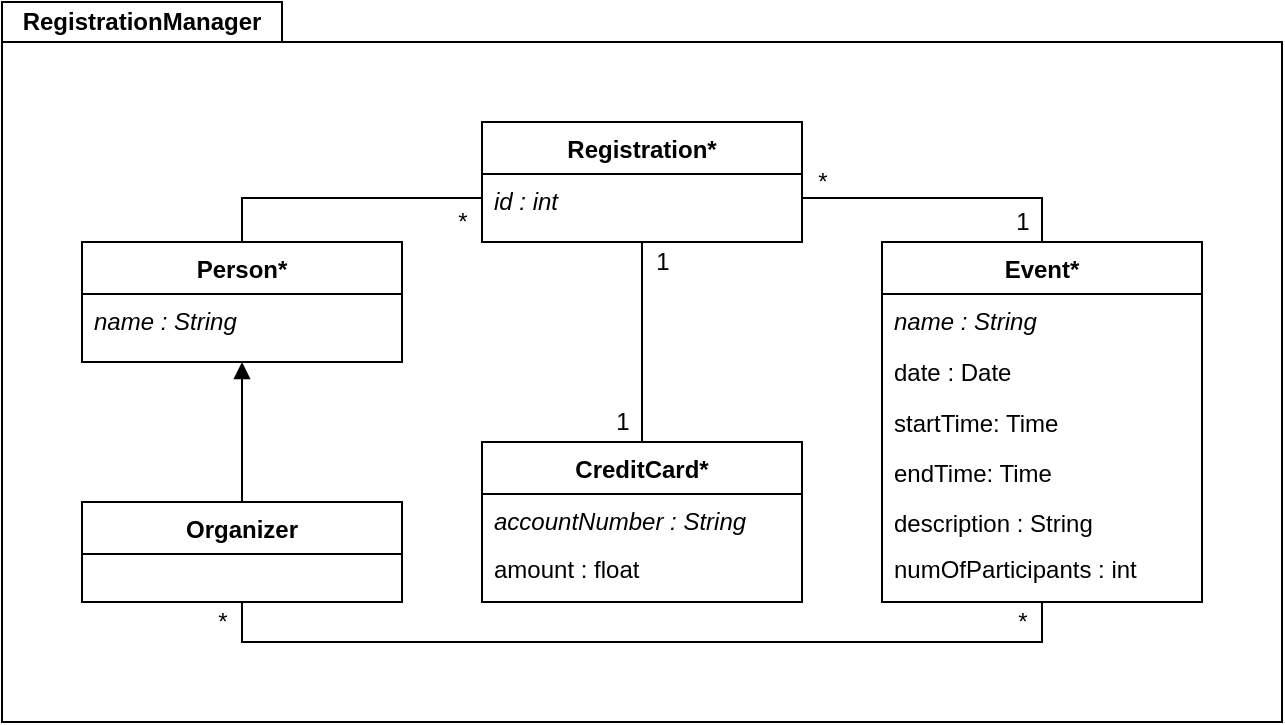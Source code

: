 <mxfile version="13.3.1" type="device"><diagram id="C5RBs43oDa-KdzZeNtuy" name="Page-1"><mxGraphModel dx="1186" dy="474" grid="1" gridSize="10" guides="1" tooltips="1" connect="1" arrows="1" fold="1" page="1" pageScale="1" pageWidth="827" pageHeight="1169" math="0" shadow="0"><root><mxCell id="WIyWlLk6GJQsqaUBKTNV-0"/><mxCell id="WIyWlLk6GJQsqaUBKTNV-1" parent="WIyWlLk6GJQsqaUBKTNV-0"/><mxCell id="tWbyScTMr7hwxtyfvWm0-38" value="" style="html=1;fillColor=none;" vertex="1" parent="WIyWlLk6GJQsqaUBKTNV-1"><mxGeometry x="80" y="120" width="640" height="340" as="geometry"/></mxCell><mxCell id="tWbyScTMr7hwxtyfvWm0-16" style="edgeStyle=orthogonalEdgeStyle;rounded=0;orthogonalLoop=1;jettySize=auto;html=1;exitX=0.5;exitY=0;exitDx=0;exitDy=0;entryX=0.5;entryY=1;entryDx=0;entryDy=0;endArrow=block;endFill=1;" edge="1" parent="WIyWlLk6GJQsqaUBKTNV-1" source="tWbyScTMr7hwxtyfvWm0-14" target="zkfFHV4jXpPFQw0GAbJ--0"><mxGeometry relative="1" as="geometry"/></mxCell><mxCell id="tWbyScTMr7hwxtyfvWm0-35" style="edgeStyle=orthogonalEdgeStyle;rounded=0;orthogonalLoop=1;jettySize=auto;html=1;exitX=0.5;exitY=0;exitDx=0;exitDy=0;entryX=0;entryY=0.5;entryDx=0;entryDy=0;endArrow=none;endFill=0;startArrow=none;startFill=0;" edge="1" parent="WIyWlLk6GJQsqaUBKTNV-1" source="zkfFHV4jXpPFQw0GAbJ--0" target="tWbyScTMr7hwxtyfvWm0-18"><mxGeometry relative="1" as="geometry"/></mxCell><mxCell id="tWbyScTMr7hwxtyfvWm0-17" value="Registration*" style="swimlane;fontStyle=1;align=center;verticalAlign=top;childLayout=stackLayout;horizontal=1;startSize=26;horizontalStack=0;resizeParent=1;resizeLast=0;collapsible=1;marginBottom=0;rounded=0;shadow=0;strokeWidth=1;" vertex="1" parent="WIyWlLk6GJQsqaUBKTNV-1"><mxGeometry x="320" y="160" width="160" height="60" as="geometry"><mxRectangle x="230" y="140" width="160" height="26" as="alternateBounds"/></mxGeometry></mxCell><mxCell id="tWbyScTMr7hwxtyfvWm0-18" value="id : int" style="text;align=left;verticalAlign=top;spacingLeft=4;spacingRight=4;overflow=hidden;rotatable=0;points=[[0,0.5],[1,0.5]];portConstraint=eastwest;fontStyle=2" vertex="1" parent="tWbyScTMr7hwxtyfvWm0-17"><mxGeometry y="26" width="160" height="24" as="geometry"/></mxCell><mxCell id="tWbyScTMr7hwxtyfvWm0-36" style="edgeStyle=orthogonalEdgeStyle;rounded=0;orthogonalLoop=1;jettySize=auto;html=1;exitX=0.5;exitY=0;exitDx=0;exitDy=0;entryX=0.5;entryY=1;entryDx=0;entryDy=0;endArrow=none;endFill=0;startArrow=none;startFill=0;" edge="1" parent="WIyWlLk6GJQsqaUBKTNV-1" source="tWbyScTMr7hwxtyfvWm0-4" target="tWbyScTMr7hwxtyfvWm0-17"><mxGeometry relative="1" as="geometry"/></mxCell><mxCell id="tWbyScTMr7hwxtyfvWm0-37" style="edgeStyle=orthogonalEdgeStyle;rounded=0;orthogonalLoop=1;jettySize=auto;html=1;exitX=0.5;exitY=0;exitDx=0;exitDy=0;entryX=1;entryY=0.5;entryDx=0;entryDy=0;endArrow=none;endFill=0;startArrow=none;startFill=0;" edge="1" parent="WIyWlLk6GJQsqaUBKTNV-1" source="tWbyScTMr7hwxtyfvWm0-1" target="tWbyScTMr7hwxtyfvWm0-18"><mxGeometry relative="1" as="geometry"/></mxCell><mxCell id="tWbyScTMr7hwxtyfvWm0-4" value="CreditCard*" style="swimlane;fontStyle=1;align=center;verticalAlign=top;childLayout=stackLayout;horizontal=1;startSize=26;horizontalStack=0;resizeParent=1;resizeLast=0;collapsible=1;marginBottom=0;rounded=0;shadow=0;strokeWidth=1;" vertex="1" parent="WIyWlLk6GJQsqaUBKTNV-1"><mxGeometry x="320" y="320" width="160" height="80" as="geometry"><mxRectangle x="230" y="140" width="160" height="26" as="alternateBounds"/></mxGeometry></mxCell><mxCell id="tWbyScTMr7hwxtyfvWm0-5" value="accountNumber : String&#10;" style="text;align=left;verticalAlign=top;spacingLeft=4;spacingRight=4;overflow=hidden;rotatable=0;points=[[0,0.5],[1,0.5]];portConstraint=eastwest;fontStyle=2" vertex="1" parent="tWbyScTMr7hwxtyfvWm0-4"><mxGeometry y="26" width="160" height="24" as="geometry"/></mxCell><mxCell id="tWbyScTMr7hwxtyfvWm0-7" value="amount : float" style="text;align=left;verticalAlign=top;spacingLeft=4;spacingRight=4;overflow=hidden;rotatable=0;points=[[0,0.5],[1,0.5]];portConstraint=eastwest;" vertex="1" parent="tWbyScTMr7hwxtyfvWm0-4"><mxGeometry y="50" width="160" height="24" as="geometry"/></mxCell><mxCell id="tWbyScTMr7hwxtyfvWm0-61" style="edgeStyle=orthogonalEdgeStyle;rounded=0;comic=0;orthogonalLoop=1;jettySize=auto;html=1;exitX=0.5;exitY=1;exitDx=0;exitDy=0;entryX=0.5;entryY=1;entryDx=0;entryDy=0;startArrow=none;startFill=0;endArrow=none;endFill=0;endSize=6;targetPerimeterSpacing=0;strokeWidth=1;" edge="1" parent="WIyWlLk6GJQsqaUBKTNV-1" source="tWbyScTMr7hwxtyfvWm0-14" target="tWbyScTMr7hwxtyfvWm0-1"><mxGeometry relative="1" as="geometry"/></mxCell><mxCell id="tWbyScTMr7hwxtyfvWm0-14" value="Organizer" style="swimlane;fontStyle=1;align=center;verticalAlign=top;childLayout=stackLayout;horizontal=1;startSize=26;horizontalStack=0;resizeParent=1;resizeLast=0;collapsible=1;marginBottom=0;rounded=0;shadow=0;strokeWidth=1;" vertex="1" parent="WIyWlLk6GJQsqaUBKTNV-1"><mxGeometry x="120" y="350" width="160" height="50" as="geometry"><mxRectangle x="230" y="140" width="160" height="26" as="alternateBounds"/></mxGeometry></mxCell><mxCell id="tWbyScTMr7hwxtyfvWm0-44" value="1" style="text;html=1;align=center;verticalAlign=middle;resizable=0;points=[];autosize=1;" vertex="1" parent="WIyWlLk6GJQsqaUBKTNV-1"><mxGeometry x="180" y="220" width="20" height="20" as="geometry"/></mxCell><mxCell id="tWbyScTMr7hwxtyfvWm0-45" value="1" style="text;html=1;align=center;verticalAlign=middle;resizable=0;points=[];autosize=1;" vertex="1" parent="WIyWlLk6GJQsqaUBKTNV-1"><mxGeometry x="580" y="200" width="20" height="20" as="geometry"/></mxCell><mxCell id="tWbyScTMr7hwxtyfvWm0-46" value="1" style="text;html=1;align=center;verticalAlign=middle;resizable=0;points=[];autosize=1;" vertex="1" parent="WIyWlLk6GJQsqaUBKTNV-1"><mxGeometry x="380" y="300" width="20" height="20" as="geometry"/></mxCell><mxCell id="tWbyScTMr7hwxtyfvWm0-47" value="1" style="text;html=1;align=center;verticalAlign=middle;resizable=0;points=[];autosize=1;" vertex="1" parent="WIyWlLk6GJQsqaUBKTNV-1"><mxGeometry x="400" y="220" width="20" height="20" as="geometry"/></mxCell><mxCell id="tWbyScTMr7hwxtyfvWm0-48" value="*" style="text;html=1;align=center;verticalAlign=middle;resizable=0;points=[];autosize=1;" vertex="1" parent="WIyWlLk6GJQsqaUBKTNV-1"><mxGeometry x="300" y="200" width="20" height="20" as="geometry"/></mxCell><mxCell id="tWbyScTMr7hwxtyfvWm0-49" value="*" style="text;html=1;align=center;verticalAlign=middle;resizable=0;points=[];autosize=1;" vertex="1" parent="WIyWlLk6GJQsqaUBKTNV-1"><mxGeometry x="480" y="180" width="20" height="20" as="geometry"/></mxCell><mxCell id="tWbyScTMr7hwxtyfvWm0-62" value="*" style="text;html=1;align=center;verticalAlign=middle;resizable=0;points=[];autosize=1;" vertex="1" parent="WIyWlLk6GJQsqaUBKTNV-1"><mxGeometry x="180" y="400" width="20" height="20" as="geometry"/></mxCell><mxCell id="tWbyScTMr7hwxtyfvWm0-63" value="*" style="text;html=1;align=center;verticalAlign=middle;resizable=0;points=[];autosize=1;" vertex="1" parent="WIyWlLk6GJQsqaUBKTNV-1"><mxGeometry x="580" y="400" width="20" height="20" as="geometry"/></mxCell><mxCell id="tWbyScTMr7hwxtyfvWm0-64" value="&lt;span style=&quot;font-weight: 700&quot;&gt;RegistrationManager&lt;/span&gt;" style="rounded=0;whiteSpace=wrap;html=1;fillColor=none;" vertex="1" parent="WIyWlLk6GJQsqaUBKTNV-1"><mxGeometry x="80" y="100" width="140" height="20" as="geometry"/></mxCell><mxCell id="tWbyScTMr7hwxtyfvWm0-68" value="" style="group" vertex="1" connectable="0" parent="WIyWlLk6GJQsqaUBKTNV-1"><mxGeometry x="520" y="230" width="160" height="180" as="geometry"/></mxCell><mxCell id="tWbyScTMr7hwxtyfvWm0-66" value="" style="group" vertex="1" connectable="0" parent="tWbyScTMr7hwxtyfvWm0-68"><mxGeometry y="-10" width="160" height="180" as="geometry"/></mxCell><mxCell id="tWbyScTMr7hwxtyfvWm0-65" value="description : String" style="text;align=left;verticalAlign=top;spacingLeft=4;spacingRight=4;overflow=hidden;rotatable=0;points=[[0,0.5],[1,0.5]];portConstraint=eastwest;" vertex="1" parent="tWbyScTMr7hwxtyfvWm0-66"><mxGeometry y="127.059" width="160" height="25.412" as="geometry"/></mxCell><mxCell id="tWbyScTMr7hwxtyfvWm0-1" value="Event*" style="swimlane;fontStyle=1;align=center;verticalAlign=top;childLayout=stackLayout;horizontal=1;startSize=26;horizontalStack=0;resizeParent=1;resizeLast=0;collapsible=1;marginBottom=0;rounded=0;shadow=0;strokeWidth=1;" vertex="1" parent="tWbyScTMr7hwxtyfvWm0-66"><mxGeometry width="160" height="180" as="geometry"><mxRectangle x="230" y="140" width="160" height="26" as="alternateBounds"/></mxGeometry></mxCell><mxCell id="tWbyScTMr7hwxtyfvWm0-2" value="name : String" style="text;align=left;verticalAlign=top;spacingLeft=4;spacingRight=4;overflow=hidden;rotatable=0;points=[[0,0.5],[1,0.5]];portConstraint=eastwest;fontStyle=2" vertex="1" parent="tWbyScTMr7hwxtyfvWm0-1"><mxGeometry y="26" width="160" height="25.412" as="geometry"/></mxCell><mxCell id="tWbyScTMr7hwxtyfvWm0-9" value="date : Date&#10;" style="text;align=left;verticalAlign=top;spacingLeft=4;spacingRight=4;overflow=hidden;rotatable=0;points=[[0,0.5],[1,0.5]];portConstraint=eastwest;" vertex="1" parent="tWbyScTMr7hwxtyfvWm0-1"><mxGeometry y="51.412" width="160" height="25.412" as="geometry"/></mxCell><mxCell id="tWbyScTMr7hwxtyfvWm0-12" value="startTime: Time" style="text;align=left;verticalAlign=top;spacingLeft=4;spacingRight=4;overflow=hidden;rotatable=0;points=[[0,0.5],[1,0.5]];portConstraint=eastwest;" vertex="1" parent="tWbyScTMr7hwxtyfvWm0-1"><mxGeometry y="76.824" width="160" height="25.412" as="geometry"/></mxCell><mxCell id="tWbyScTMr7hwxtyfvWm0-13" value="endTime: Time" style="text;align=left;verticalAlign=top;spacingLeft=4;spacingRight=4;overflow=hidden;rotatable=0;points=[[0,0.5],[1,0.5]];portConstraint=eastwest;" vertex="1" parent="tWbyScTMr7hwxtyfvWm0-1"><mxGeometry y="102.235" width="160" height="25.412" as="geometry"/></mxCell><mxCell id="tWbyScTMr7hwxtyfvWm0-67" value="numOfParticipants : int" style="text;align=left;verticalAlign=top;spacingLeft=4;spacingRight=4;overflow=hidden;rotatable=0;points=[[0,0.5],[1,0.5]];portConstraint=eastwest;" vertex="1" parent="tWbyScTMr7hwxtyfvWm0-68"><mxGeometry y="140" width="160" height="24" as="geometry"/></mxCell><mxCell id="zkfFHV4jXpPFQw0GAbJ--0" value="Person*" style="swimlane;fontStyle=1;align=center;verticalAlign=top;childLayout=stackLayout;horizontal=1;startSize=26;horizontalStack=0;resizeParent=1;resizeLast=0;collapsible=1;marginBottom=0;rounded=0;shadow=0;strokeWidth=1;" parent="WIyWlLk6GJQsqaUBKTNV-1" vertex="1"><mxGeometry x="120" y="220" width="160" height="60" as="geometry"><mxRectangle x="230" y="140" width="160" height="26" as="alternateBounds"/></mxGeometry></mxCell><mxCell id="zkfFHV4jXpPFQw0GAbJ--1" value="name : String" style="text;align=left;verticalAlign=top;spacingLeft=4;spacingRight=4;overflow=hidden;rotatable=0;points=[[0,0.5],[1,0.5]];portConstraint=eastwest;fontStyle=2" parent="zkfFHV4jXpPFQw0GAbJ--0" vertex="1"><mxGeometry y="26" width="160" height="26" as="geometry"/></mxCell></root></mxGraphModel></diagram></mxfile>